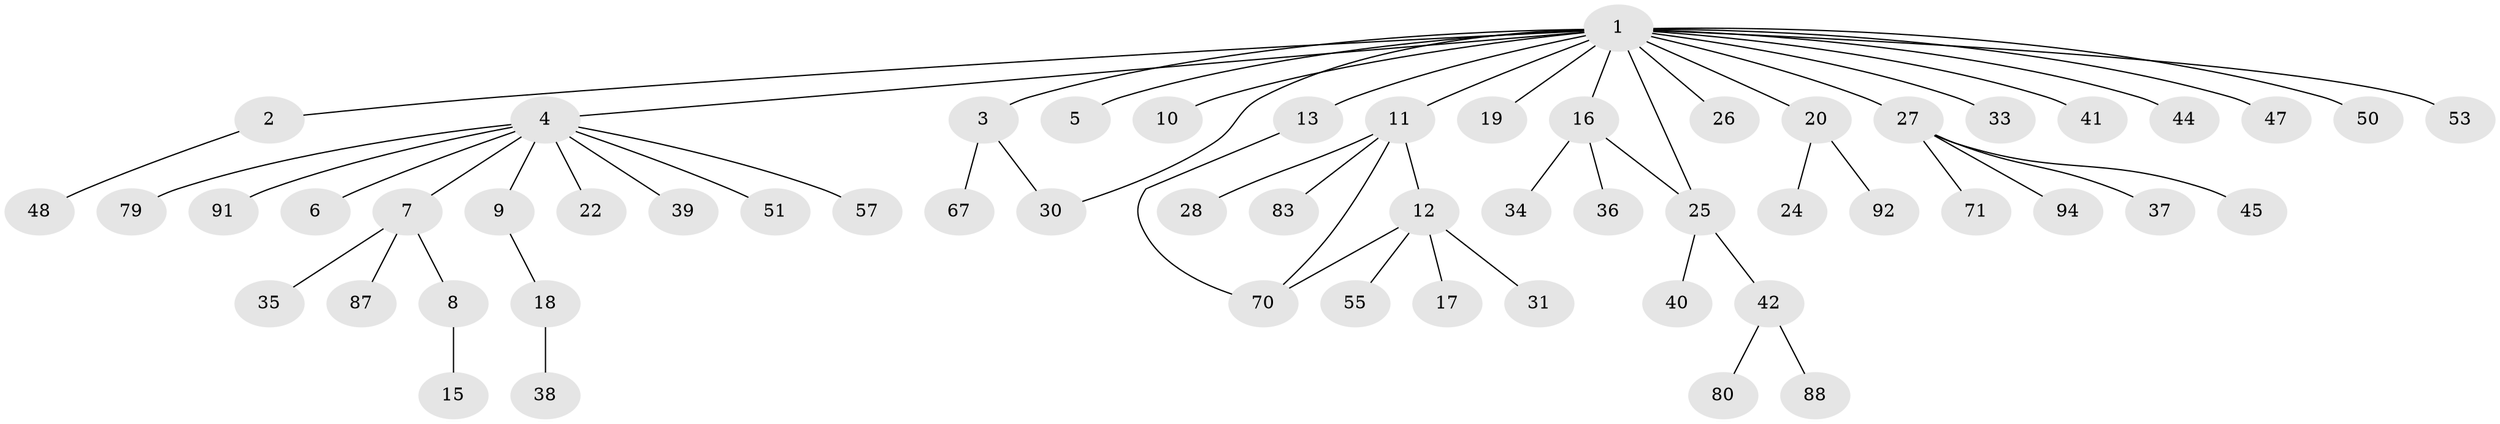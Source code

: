 // original degree distribution, {20: 0.010526315789473684, 2: 0.11578947368421053, 3: 0.07368421052631578, 10: 0.010526315789473684, 1: 0.6736842105263158, 4: 0.031578947368421054, 6: 0.021052631578947368, 7: 0.010526315789473684, 5: 0.042105263157894736, 8: 0.010526315789473684}
// Generated by graph-tools (version 1.1) at 2025/18/03/04/25 18:18:04]
// undirected, 57 vertices, 60 edges
graph export_dot {
graph [start="1"]
  node [color=gray90,style=filled];
  1;
  2;
  3;
  4;
  5;
  6 [super="+14"];
  7;
  8 [super="+77+62+69+75"];
  9;
  10;
  11 [super="+46+21+56+23"];
  12 [super="+29+81+49"];
  13 [super="+85+90+63"];
  15;
  16 [super="+32"];
  17;
  18;
  19;
  20;
  22;
  24 [super="+64+61+93+43"];
  25 [super="+52+59+73+95"];
  26;
  27;
  28 [super="+58+86"];
  30 [super="+78"];
  31;
  33;
  34;
  35;
  36;
  37 [super="+72+54"];
  38;
  39;
  40;
  41 [super="+76"];
  42 [super="+68"];
  44;
  45;
  47;
  48;
  50 [super="+66"];
  51;
  53;
  55;
  57;
  67;
  70 [super="+74"];
  71;
  79;
  80;
  83;
  87;
  88;
  91;
  92;
  94;
  1 -- 2;
  1 -- 3;
  1 -- 4;
  1 -- 5;
  1 -- 10;
  1 -- 11;
  1 -- 13;
  1 -- 16;
  1 -- 19;
  1 -- 20;
  1 -- 25;
  1 -- 26;
  1 -- 27;
  1 -- 30;
  1 -- 33;
  1 -- 41;
  1 -- 44;
  1 -- 47;
  1 -- 50;
  1 -- 53;
  2 -- 48;
  3 -- 30;
  3 -- 67;
  4 -- 6;
  4 -- 7;
  4 -- 9;
  4 -- 22;
  4 -- 39;
  4 -- 51;
  4 -- 57;
  4 -- 79;
  4 -- 91;
  7 -- 8;
  7 -- 35;
  7 -- 87;
  8 -- 15;
  9 -- 18;
  11 -- 12;
  11 -- 28;
  11 -- 83;
  11 -- 70;
  12 -- 17;
  12 -- 31;
  12 -- 70;
  12 -- 55;
  13 -- 70;
  16 -- 25;
  16 -- 34;
  16 -- 36;
  18 -- 38;
  20 -- 24;
  20 -- 92;
  25 -- 40;
  25 -- 42;
  27 -- 37;
  27 -- 45;
  27 -- 71;
  27 -- 94;
  42 -- 80;
  42 -- 88;
}
